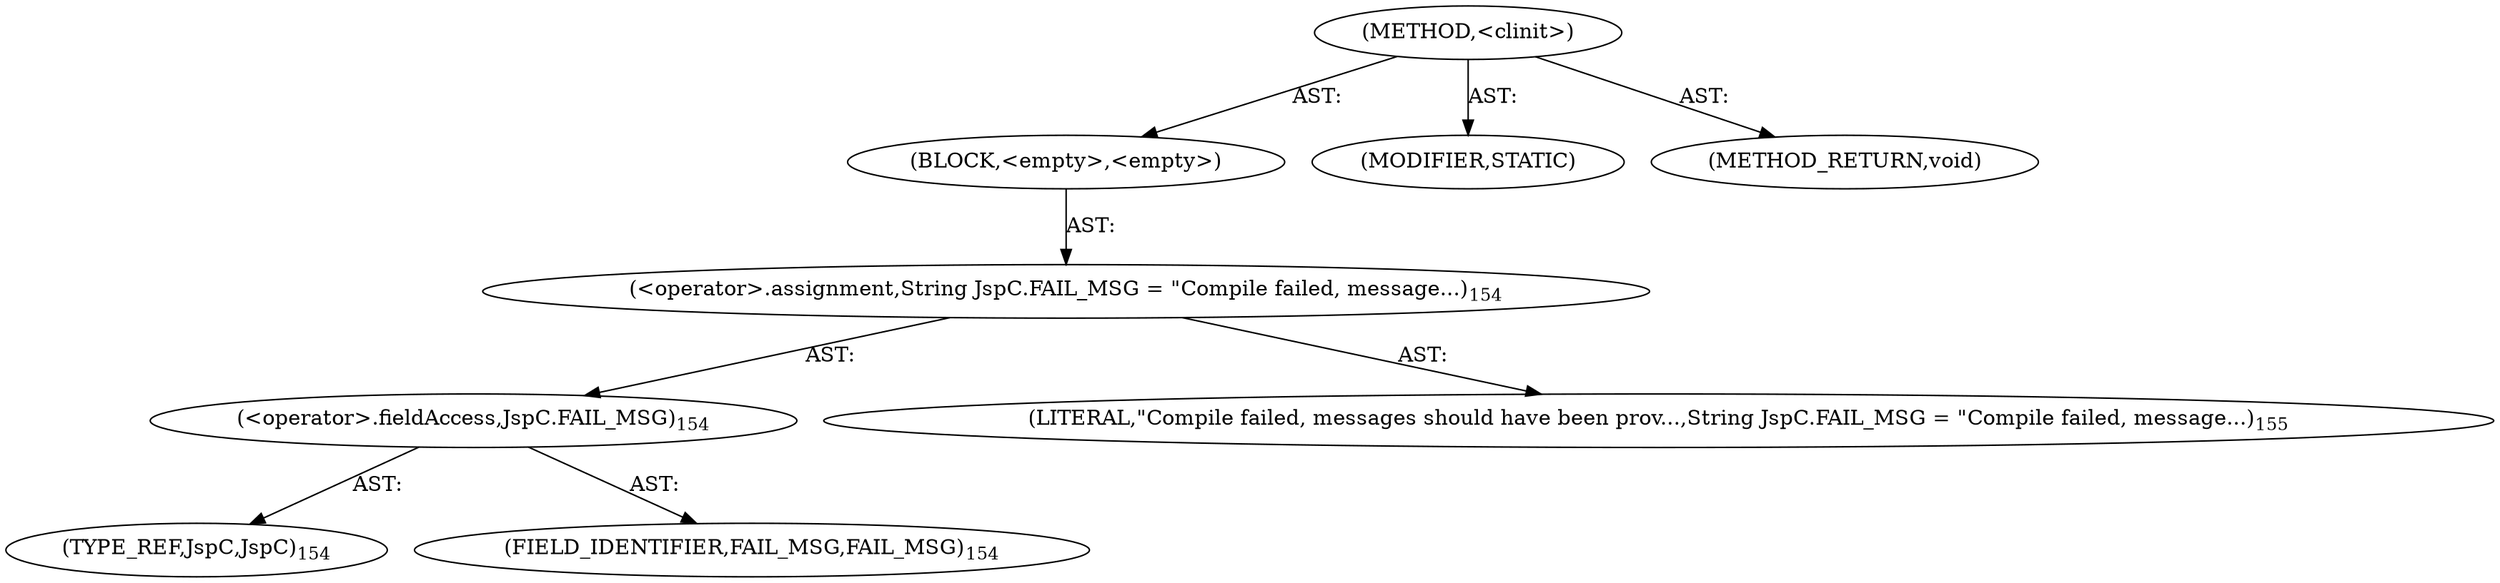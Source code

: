 digraph "&lt;clinit&gt;" {  
"111669149741" [label = <(METHOD,&lt;clinit&gt;)> ]
"25769803870" [label = <(BLOCK,&lt;empty&gt;,&lt;empty&gt;)> ]
"30064771399" [label = <(&lt;operator&gt;.assignment,String JspC.FAIL_MSG = &quot;Compile failed, message...)<SUB>154</SUB>> ]
"30064771400" [label = <(&lt;operator&gt;.fieldAccess,JspC.FAIL_MSG)<SUB>154</SUB>> ]
"180388626435" [label = <(TYPE_REF,JspC,JspC)<SUB>154</SUB>> ]
"55834574940" [label = <(FIELD_IDENTIFIER,FAIL_MSG,FAIL_MSG)<SUB>154</SUB>> ]
"90194313276" [label = <(LITERAL,&quot;Compile failed, messages should have been prov...,String JspC.FAIL_MSG = &quot;Compile failed, message...)<SUB>155</SUB>> ]
"133143986285" [label = <(MODIFIER,STATIC)> ]
"128849018925" [label = <(METHOD_RETURN,void)> ]
  "111669149741" -> "25769803870"  [ label = "AST: "] 
  "111669149741" -> "133143986285"  [ label = "AST: "] 
  "111669149741" -> "128849018925"  [ label = "AST: "] 
  "25769803870" -> "30064771399"  [ label = "AST: "] 
  "30064771399" -> "30064771400"  [ label = "AST: "] 
  "30064771399" -> "90194313276"  [ label = "AST: "] 
  "30064771400" -> "180388626435"  [ label = "AST: "] 
  "30064771400" -> "55834574940"  [ label = "AST: "] 
}

